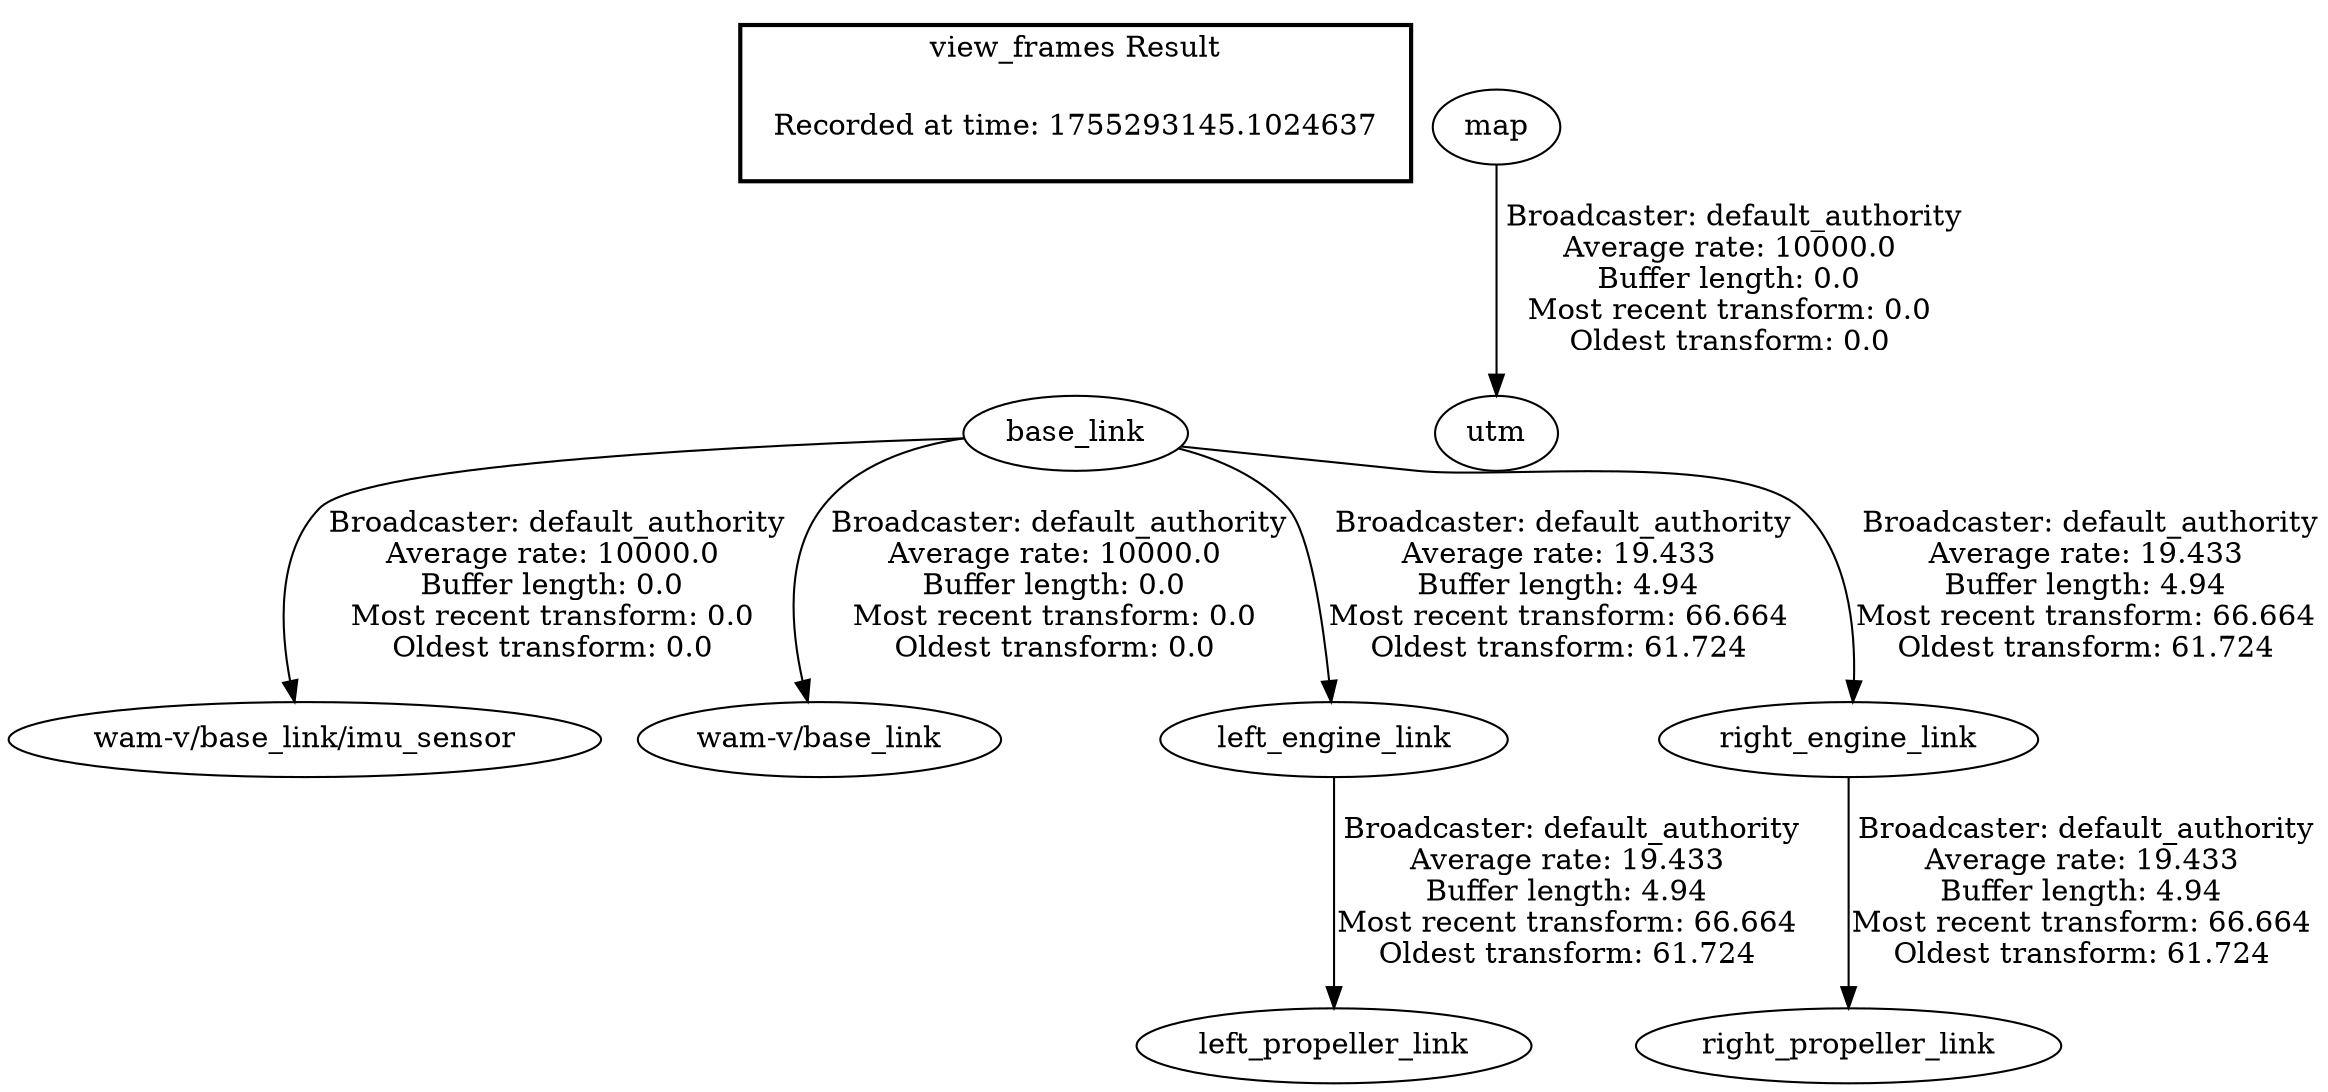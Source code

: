 digraph G {
"base_link" -> "wam-v/base_link/imu_sensor"[label=" Broadcaster: default_authority\nAverage rate: 10000.0\nBuffer length: 0.0\nMost recent transform: 0.0\nOldest transform: 0.0\n"];
"base_link" -> "wam-v/base_link"[label=" Broadcaster: default_authority\nAverage rate: 10000.0\nBuffer length: 0.0\nMost recent transform: 0.0\nOldest transform: 0.0\n"];
"map" -> "utm"[label=" Broadcaster: default_authority\nAverage rate: 10000.0\nBuffer length: 0.0\nMost recent transform: 0.0\nOldest transform: 0.0\n"];
"base_link" -> "left_engine_link"[label=" Broadcaster: default_authority\nAverage rate: 19.433\nBuffer length: 4.94\nMost recent transform: 66.664\nOldest transform: 61.724\n"];
"left_engine_link" -> "left_propeller_link"[label=" Broadcaster: default_authority\nAverage rate: 19.433\nBuffer length: 4.94\nMost recent transform: 66.664\nOldest transform: 61.724\n"];
"base_link" -> "right_engine_link"[label=" Broadcaster: default_authority\nAverage rate: 19.433\nBuffer length: 4.94\nMost recent transform: 66.664\nOldest transform: 61.724\n"];
"right_engine_link" -> "right_propeller_link"[label=" Broadcaster: default_authority\nAverage rate: 19.433\nBuffer length: 4.94\nMost recent transform: 66.664\nOldest transform: 61.724\n"];
edge [style=invis];
 subgraph cluster_legend { style=bold; color=black; label ="view_frames Result";
"Recorded at time: 1755293145.1024637"[ shape=plaintext ] ;
}->"base_link";
}